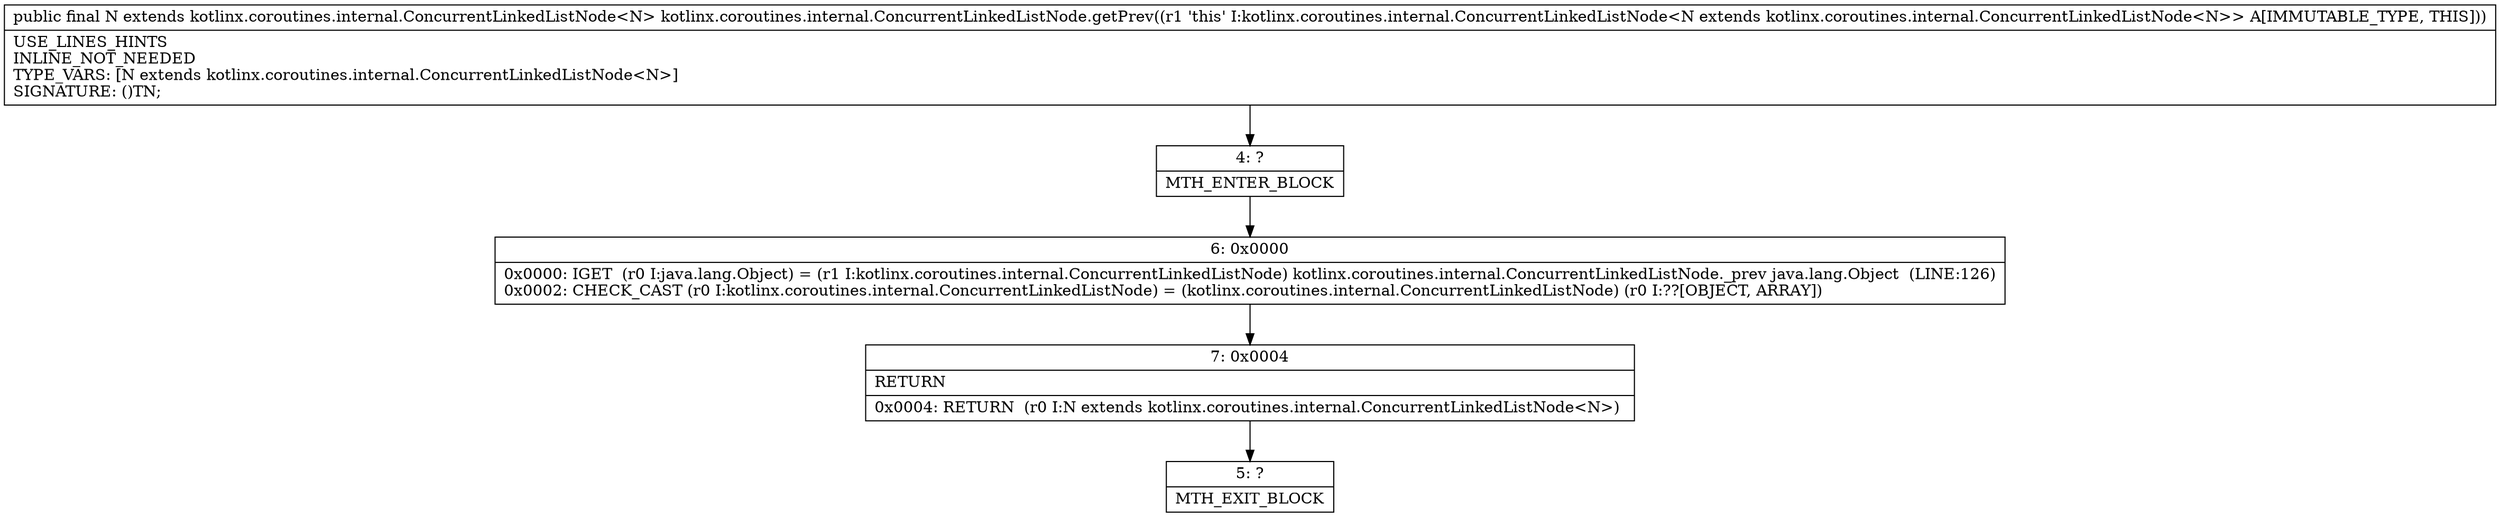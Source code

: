 digraph "CFG forkotlinx.coroutines.internal.ConcurrentLinkedListNode.getPrev()Lkotlinx\/coroutines\/internal\/ConcurrentLinkedListNode;" {
Node_4 [shape=record,label="{4\:\ ?|MTH_ENTER_BLOCK\l}"];
Node_6 [shape=record,label="{6\:\ 0x0000|0x0000: IGET  (r0 I:java.lang.Object) = (r1 I:kotlinx.coroutines.internal.ConcurrentLinkedListNode) kotlinx.coroutines.internal.ConcurrentLinkedListNode._prev java.lang.Object  (LINE:126)\l0x0002: CHECK_CAST (r0 I:kotlinx.coroutines.internal.ConcurrentLinkedListNode) = (kotlinx.coroutines.internal.ConcurrentLinkedListNode) (r0 I:??[OBJECT, ARRAY]) \l}"];
Node_7 [shape=record,label="{7\:\ 0x0004|RETURN\l|0x0004: RETURN  (r0 I:N extends kotlinx.coroutines.internal.ConcurrentLinkedListNode\<N\>) \l}"];
Node_5 [shape=record,label="{5\:\ ?|MTH_EXIT_BLOCK\l}"];
MethodNode[shape=record,label="{public final N extends kotlinx.coroutines.internal.ConcurrentLinkedListNode\<N\> kotlinx.coroutines.internal.ConcurrentLinkedListNode.getPrev((r1 'this' I:kotlinx.coroutines.internal.ConcurrentLinkedListNode\<N extends kotlinx.coroutines.internal.ConcurrentLinkedListNode\<N\>\> A[IMMUTABLE_TYPE, THIS]))  | USE_LINES_HINTS\lINLINE_NOT_NEEDED\lTYPE_VARS: [N extends kotlinx.coroutines.internal.ConcurrentLinkedListNode\<N\>]\lSIGNATURE: ()TN;\l}"];
MethodNode -> Node_4;Node_4 -> Node_6;
Node_6 -> Node_7;
Node_7 -> Node_5;
}

